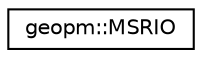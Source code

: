digraph "Graphical Class Hierarchy"
{
  edge [fontname="Helvetica",fontsize="10",labelfontname="Helvetica",labelfontsize="10"];
  node [fontname="Helvetica",fontsize="10",shape=record];
  rankdir="LR";
  Node0 [label="geopm::MSRIO",height=0.2,width=0.4,color="black", fillcolor="white", style="filled",URL="$classgeopm_1_1_m_s_r_i_o.html"];
}
